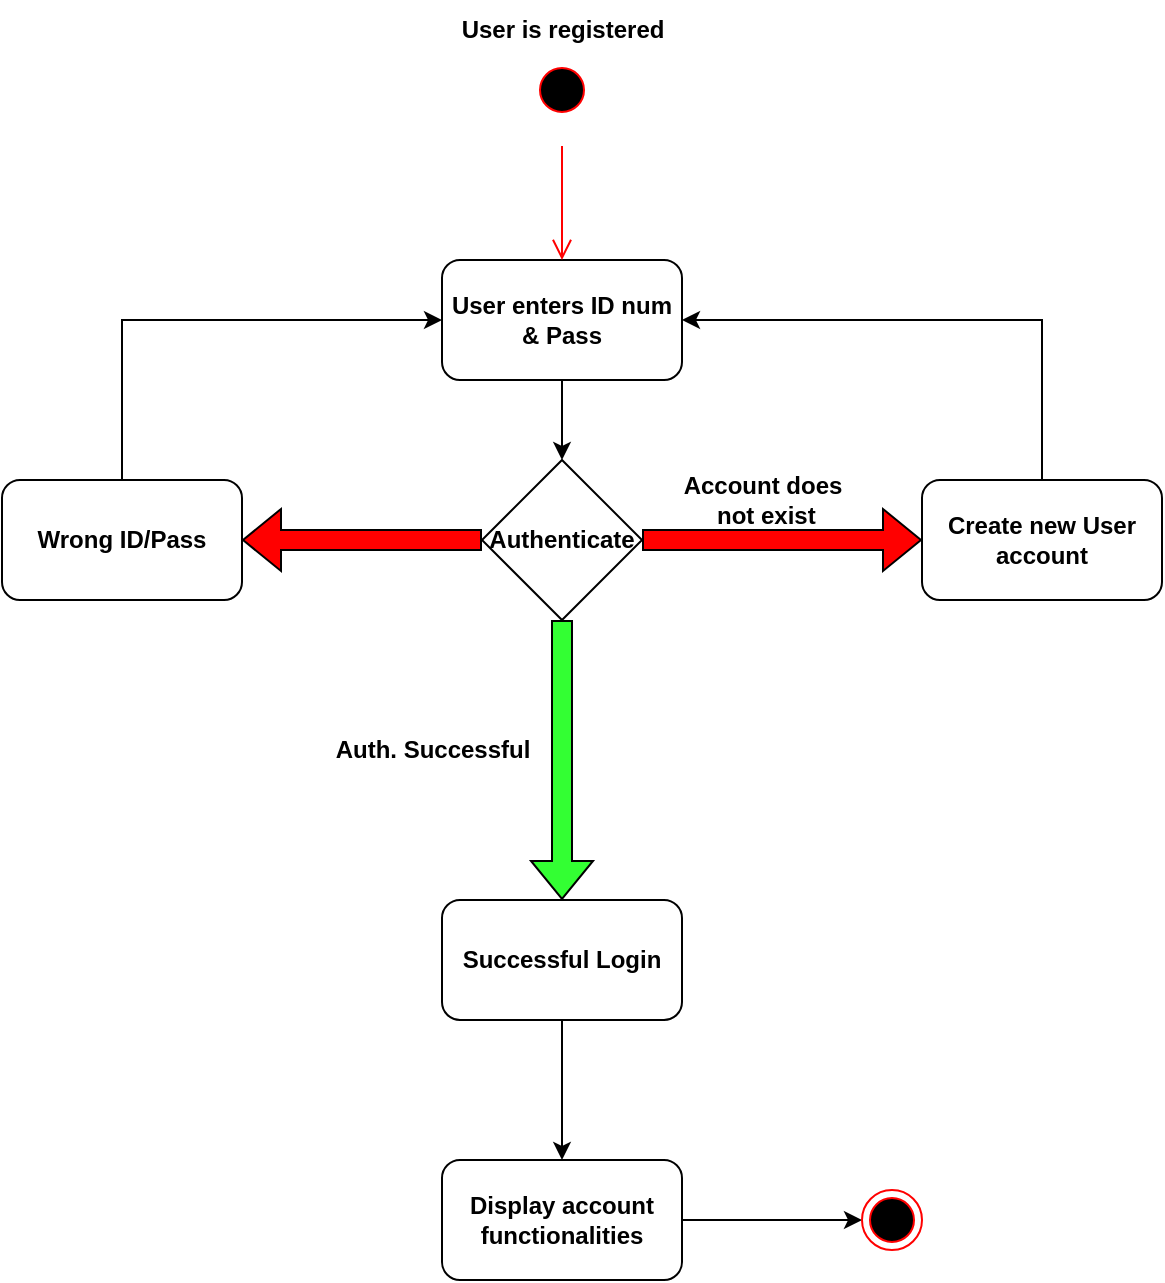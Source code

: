<mxfile version="20.8.3" type="device"><diagram id="nVWwOy4wCOkh3yr58ZmN" name="Page-1"><mxGraphModel dx="1434" dy="796" grid="1" gridSize="10" guides="1" tooltips="1" connect="1" arrows="1" fold="1" page="1" pageScale="1" pageWidth="850" pageHeight="1100" math="0" shadow="0"><root><mxCell id="0"/><mxCell id="1" parent="0"/><mxCell id="57mLpMWKJrbXfudGRhLk-3" value="User is registered" style="text;html=1;align=center;verticalAlign=middle;resizable=0;points=[];autosize=1;strokeColor=none;fillColor=none;fontStyle=1" vertex="1" parent="1"><mxGeometry x="260" y="30" width="120" height="30" as="geometry"/></mxCell><mxCell id="57mLpMWKJrbXfudGRhLk-6" style="edgeStyle=orthogonalEdgeStyle;rounded=0;orthogonalLoop=1;jettySize=auto;html=1;exitX=0.5;exitY=1;exitDx=0;exitDy=0;entryX=0.5;entryY=0;entryDx=0;entryDy=0;" edge="1" parent="1" source="57mLpMWKJrbXfudGRhLk-4" target="57mLpMWKJrbXfudGRhLk-5"><mxGeometry relative="1" as="geometry"/></mxCell><mxCell id="57mLpMWKJrbXfudGRhLk-4" value="&lt;b&gt;User&amp;nbsp;enters ID num &amp;amp; Pass&lt;/b&gt;" style="rounded=1;whiteSpace=wrap;html=1;" vertex="1" parent="1"><mxGeometry x="260" y="160" width="120" height="60" as="geometry"/></mxCell><mxCell id="57mLpMWKJrbXfudGRhLk-21" style="edgeStyle=orthogonalEdgeStyle;rounded=0;sketch=0;jumpSize=21;orthogonalLoop=1;jettySize=auto;html=1;exitX=0.5;exitY=1;exitDx=0;exitDy=0;entryX=0.5;entryY=0;entryDx=0;entryDy=0;strokeColor=#000000;sourcePerimeterSpacing=13;targetPerimeterSpacing=7;fillColor=#FF0000;" edge="1" parent="1" source="57mLpMWKJrbXfudGRhLk-9" target="57mLpMWKJrbXfudGRhLk-20"><mxGeometry relative="1" as="geometry"/></mxCell><mxCell id="57mLpMWKJrbXfudGRhLk-9" value="&lt;b&gt;Successful Login&lt;/b&gt;" style="rounded=1;whiteSpace=wrap;html=1;" vertex="1" parent="1"><mxGeometry x="260" y="480" width="120" height="60" as="geometry"/></mxCell><mxCell id="57mLpMWKJrbXfudGRhLk-10" value="&lt;b&gt;Auth. Successful&lt;/b&gt;" style="text;html=1;align=center;verticalAlign=middle;resizable=0;points=[];autosize=1;strokeColor=none;fillColor=none;" vertex="1" parent="1"><mxGeometry x="195" y="390" width="120" height="30" as="geometry"/></mxCell><mxCell id="57mLpMWKJrbXfudGRhLk-11" value="" style="shape=flexArrow;endArrow=classic;html=1;rounded=0;sketch=0;strokeColor=#000000;sourcePerimeterSpacing=13;targetPerimeterSpacing=7;jumpSize=21;fillColor=#33FF33;entryX=0.5;entryY=0;entryDx=0;entryDy=0;exitX=0.5;exitY=1;exitDx=0;exitDy=0;" edge="1" parent="1" source="57mLpMWKJrbXfudGRhLk-5" target="57mLpMWKJrbXfudGRhLk-9"><mxGeometry width="50" height="50" relative="1" as="geometry"><mxPoint x="347" y="360" as="sourcePoint"/><mxPoint x="502.5" y="500" as="targetPoint"/><Array as="points"/></mxGeometry></mxCell><mxCell id="57mLpMWKJrbXfudGRhLk-12" value="" style="shape=flexArrow;endArrow=classic;html=1;rounded=0;sketch=0;strokeColor=#000000;targetPerimeterSpacing=7;jumpSize=21;fillColor=#FF0000;entryX=0;entryY=0.5;entryDx=0;entryDy=0;startArrow=none;" edge="1" parent="1" source="57mLpMWKJrbXfudGRhLk-5" target="57mLpMWKJrbXfudGRhLk-13"><mxGeometry width="50" height="50" relative="1" as="geometry"><mxPoint x="210" y="300" as="sourcePoint"/><mxPoint x="290" y="300" as="targetPoint"/></mxGeometry></mxCell><mxCell id="57mLpMWKJrbXfudGRhLk-13" value="&lt;b&gt;Create new User account&lt;/b&gt;" style="rounded=1;whiteSpace=wrap;html=1;" vertex="1" parent="1"><mxGeometry x="500" y="270" width="120" height="60" as="geometry"/></mxCell><mxCell id="57mLpMWKJrbXfudGRhLk-5" value="&lt;b&gt;Authenticate&lt;/b&gt;" style="rhombus;whiteSpace=wrap;html=1;" vertex="1" parent="1"><mxGeometry x="280" y="260" width="80" height="80" as="geometry"/></mxCell><mxCell id="57mLpMWKJrbXfudGRhLk-15" value="&lt;b&gt;Account does&lt;br&gt;&amp;nbsp;not exist&lt;/b&gt;" style="text;html=1;align=center;verticalAlign=middle;resizable=0;points=[];autosize=1;strokeColor=none;fillColor=none;" vertex="1" parent="1"><mxGeometry x="370" y="260" width="100" height="40" as="geometry"/></mxCell><mxCell id="57mLpMWKJrbXfudGRhLk-16" value="" style="shape=flexArrow;endArrow=classic;html=1;rounded=0;sketch=0;strokeColor=#000000;targetPerimeterSpacing=7;jumpSize=21;fillColor=#FF0000;entryX=1;entryY=0.5;entryDx=0;entryDy=0;startArrow=none;exitX=0;exitY=0.5;exitDx=0;exitDy=0;" edge="1" parent="1" source="57mLpMWKJrbXfudGRhLk-5" target="57mLpMWKJrbXfudGRhLk-17"><mxGeometry width="50" height="50" relative="1" as="geometry"><mxPoint x="140" y="300" as="sourcePoint"/><mxPoint x="280" y="300" as="targetPoint"/></mxGeometry></mxCell><mxCell id="57mLpMWKJrbXfudGRhLk-17" value="&lt;b&gt;Wrong ID/Pass&lt;/b&gt;" style="rounded=1;whiteSpace=wrap;html=1;" vertex="1" parent="1"><mxGeometry x="40" y="270" width="120" height="60" as="geometry"/></mxCell><mxCell id="57mLpMWKJrbXfudGRhLk-18" value="" style="endArrow=classic;html=1;rounded=0;sketch=0;strokeColor=#000000;sourcePerimeterSpacing=13;targetPerimeterSpacing=7;fillColor=#FF0000;jumpSize=21;exitX=0.5;exitY=0;exitDx=0;exitDy=0;entryX=0;entryY=0.5;entryDx=0;entryDy=0;" edge="1" parent="1" source="57mLpMWKJrbXfudGRhLk-17" target="57mLpMWKJrbXfudGRhLk-4"><mxGeometry width="50" height="50" relative="1" as="geometry"><mxPoint x="100" y="270" as="sourcePoint"/><mxPoint x="150" y="220" as="targetPoint"/><Array as="points"><mxPoint x="100" y="190"/></Array></mxGeometry></mxCell><mxCell id="57mLpMWKJrbXfudGRhLk-19" value="" style="endArrow=classic;html=1;rounded=0;sketch=0;strokeColor=#000000;sourcePerimeterSpacing=13;targetPerimeterSpacing=7;fillColor=#FF0000;jumpSize=21;entryX=1;entryY=0.5;entryDx=0;entryDy=0;" edge="1" parent="1" target="57mLpMWKJrbXfudGRhLk-4"><mxGeometry width="50" height="50" relative="1" as="geometry"><mxPoint x="560" y="270" as="sourcePoint"/><mxPoint x="610" y="220" as="targetPoint"/><Array as="points"><mxPoint x="560" y="190"/></Array></mxGeometry></mxCell><mxCell id="57mLpMWKJrbXfudGRhLk-23" style="edgeStyle=orthogonalEdgeStyle;rounded=0;sketch=0;jumpSize=21;orthogonalLoop=1;jettySize=auto;html=1;exitX=1;exitY=0.5;exitDx=0;exitDy=0;entryX=0;entryY=0.5;entryDx=0;entryDy=0;strokeColor=#000000;sourcePerimeterSpacing=13;targetPerimeterSpacing=7;fillColor=#FF0000;" edge="1" parent="1" source="57mLpMWKJrbXfudGRhLk-20" target="57mLpMWKJrbXfudGRhLk-22"><mxGeometry relative="1" as="geometry"/></mxCell><mxCell id="57mLpMWKJrbXfudGRhLk-20" value="&lt;b&gt;Display account functionalities&lt;/b&gt;" style="rounded=1;whiteSpace=wrap;html=1;" vertex="1" parent="1"><mxGeometry x="260" y="610" width="120" height="60" as="geometry"/></mxCell><mxCell id="57mLpMWKJrbXfudGRhLk-22" value="" style="ellipse;html=1;shape=endState;fillColor=#000000;strokeColor=#ff0000;" vertex="1" parent="1"><mxGeometry x="470" y="625" width="30" height="30" as="geometry"/></mxCell><mxCell id="57mLpMWKJrbXfudGRhLk-24" value="" style="ellipse;html=1;shape=startState;fillColor=#000000;strokeColor=#ff0000;" vertex="1" parent="1"><mxGeometry x="305" y="60" width="30" height="30" as="geometry"/></mxCell><mxCell id="57mLpMWKJrbXfudGRhLk-25" value="" style="edgeStyle=orthogonalEdgeStyle;html=1;verticalAlign=bottom;endArrow=open;endSize=8;strokeColor=#ff0000;rounded=0;sketch=0;sourcePerimeterSpacing=13;targetPerimeterSpacing=7;fillColor=#FF0000;jumpSize=21;entryX=0.5;entryY=0;entryDx=0;entryDy=0;" edge="1" source="57mLpMWKJrbXfudGRhLk-24" parent="1" target="57mLpMWKJrbXfudGRhLk-4"><mxGeometry relative="1" as="geometry"><mxPoint x="320" y="140" as="targetPoint"/></mxGeometry></mxCell></root></mxGraphModel></diagram></mxfile>